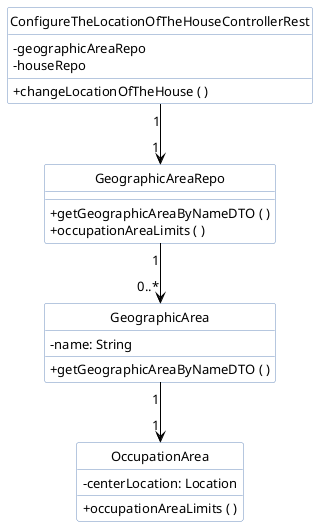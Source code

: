 @startuml

skinparam class {
    HeaderBackgroundColor #DAE8FC
	BackgroundColor White
	ArrowColor black
	BorderColor 6C8EBF
	FontSize 15
	headerFontColor 6C8EBF
	style Frame
	FontName Arial Rounded MT Bold

	}
hide circle

skinparam classAttributeIconSize 0

skinparam classAttributeFontSize 13

skinparam shadowing false

skinparam defaultFontName Segoe UI
class ConfigureTheLocationOfTheHouseControllerRest
class GeographicAreaRepo
class GeographicArea
class OccupationArea


ConfigureTheLocationOfTheHouseControllerRest "1" -down-> "1" GeographicAreaRepo
GeographicArea "1" --> "1" OccupationArea
GeographicAreaRepo "1" --> "0..*" GeographicArea


ConfigureTheLocationOfTheHouseControllerRest : + changeLocationOfTheHouse ( )
ConfigureTheLocationOfTheHouseControllerRest : - geographicAreaRepo
ConfigureTheLocationOfTheHouseControllerRest : - houseRepo

GeographicAreaRepo : + getGeographicAreaByNameDTO ( )
GeographicAreaRepo : + occupationAreaLimits ( )

OccupationArea : + occupationAreaLimits ( )
OccupationArea : - centerLocation: Location


GeographicArea : + getGeographicAreaByNameDTO ( )
GeographicArea : -  name: String
@enduml